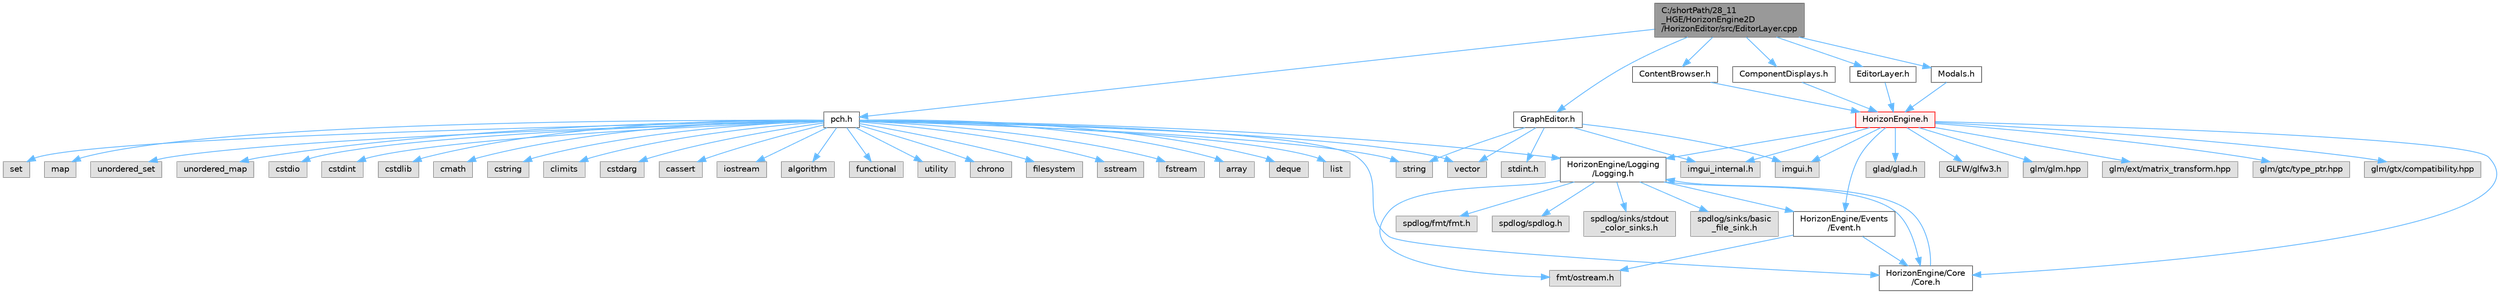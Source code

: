digraph "C:/shortPath/28_11_HGE/HorizonEngine2D/HorizonEditor/src/EditorLayer.cpp"
{
 // LATEX_PDF_SIZE
  bgcolor="transparent";
  edge [fontname=Helvetica,fontsize=10,labelfontname=Helvetica,labelfontsize=10];
  node [fontname=Helvetica,fontsize=10,shape=box,height=0.2,width=0.4];
  Node1 [label="C:/shortPath/28_11\l_HGE/HorizonEngine2D\l/HorizonEditor/src/EditorLayer.cpp",height=0.2,width=0.4,color="gray40", fillcolor="grey60", style="filled", fontcolor="black",tooltip=" "];
  Node1 -> Node2 [color="steelblue1",style="solid"];
  Node2 [label="pch.h",height=0.2,width=0.4,color="grey40", fillcolor="white", style="filled",URL="$pch_8h.html",tooltip=" "];
  Node2 -> Node3 [color="steelblue1",style="solid"];
  Node3 [label="cstdio",height=0.2,width=0.4,color="grey60", fillcolor="#E0E0E0", style="filled",tooltip=" "];
  Node2 -> Node4 [color="steelblue1",style="solid"];
  Node4 [label="cstdint",height=0.2,width=0.4,color="grey60", fillcolor="#E0E0E0", style="filled",tooltip=" "];
  Node2 -> Node5 [color="steelblue1",style="solid"];
  Node5 [label="cstdlib",height=0.2,width=0.4,color="grey60", fillcolor="#E0E0E0", style="filled",tooltip=" "];
  Node2 -> Node6 [color="steelblue1",style="solid"];
  Node6 [label="cmath",height=0.2,width=0.4,color="grey60", fillcolor="#E0E0E0", style="filled",tooltip=" "];
  Node2 -> Node7 [color="steelblue1",style="solid"];
  Node7 [label="cstring",height=0.2,width=0.4,color="grey60", fillcolor="#E0E0E0", style="filled",tooltip=" "];
  Node2 -> Node8 [color="steelblue1",style="solid"];
  Node8 [label="climits",height=0.2,width=0.4,color="grey60", fillcolor="#E0E0E0", style="filled",tooltip=" "];
  Node2 -> Node9 [color="steelblue1",style="solid"];
  Node9 [label="cstdarg",height=0.2,width=0.4,color="grey60", fillcolor="#E0E0E0", style="filled",tooltip=" "];
  Node2 -> Node10 [color="steelblue1",style="solid"];
  Node10 [label="cassert",height=0.2,width=0.4,color="grey60", fillcolor="#E0E0E0", style="filled",tooltip=" "];
  Node2 -> Node11 [color="steelblue1",style="solid"];
  Node11 [label="iostream",height=0.2,width=0.4,color="grey60", fillcolor="#E0E0E0", style="filled",tooltip=" "];
  Node2 -> Node12 [color="steelblue1",style="solid"];
  Node12 [label="algorithm",height=0.2,width=0.4,color="grey60", fillcolor="#E0E0E0", style="filled",tooltip=" "];
  Node2 -> Node13 [color="steelblue1",style="solid"];
  Node13 [label="functional",height=0.2,width=0.4,color="grey60", fillcolor="#E0E0E0", style="filled",tooltip=" "];
  Node2 -> Node14 [color="steelblue1",style="solid"];
  Node14 [label="utility",height=0.2,width=0.4,color="grey60", fillcolor="#E0E0E0", style="filled",tooltip=" "];
  Node2 -> Node15 [color="steelblue1",style="solid"];
  Node15 [label="chrono",height=0.2,width=0.4,color="grey60", fillcolor="#E0E0E0", style="filled",tooltip=" "];
  Node2 -> Node16 [color="steelblue1",style="solid"];
  Node16 [label="filesystem",height=0.2,width=0.4,color="grey60", fillcolor="#E0E0E0", style="filled",tooltip=" "];
  Node2 -> Node17 [color="steelblue1",style="solid"];
  Node17 [label="sstream",height=0.2,width=0.4,color="grey60", fillcolor="#E0E0E0", style="filled",tooltip=" "];
  Node2 -> Node18 [color="steelblue1",style="solid"];
  Node18 [label="fstream",height=0.2,width=0.4,color="grey60", fillcolor="#E0E0E0", style="filled",tooltip=" "];
  Node2 -> Node19 [color="steelblue1",style="solid"];
  Node19 [label="vector",height=0.2,width=0.4,color="grey60", fillcolor="#E0E0E0", style="filled",tooltip=" "];
  Node2 -> Node20 [color="steelblue1",style="solid"];
  Node20 [label="string",height=0.2,width=0.4,color="grey60", fillcolor="#E0E0E0", style="filled",tooltip=" "];
  Node2 -> Node21 [color="steelblue1",style="solid"];
  Node21 [label="array",height=0.2,width=0.4,color="grey60", fillcolor="#E0E0E0", style="filled",tooltip=" "];
  Node2 -> Node22 [color="steelblue1",style="solid"];
  Node22 [label="deque",height=0.2,width=0.4,color="grey60", fillcolor="#E0E0E0", style="filled",tooltip=" "];
  Node2 -> Node23 [color="steelblue1",style="solid"];
  Node23 [label="list",height=0.2,width=0.4,color="grey60", fillcolor="#E0E0E0", style="filled",tooltip=" "];
  Node2 -> Node24 [color="steelblue1",style="solid"];
  Node24 [label="set",height=0.2,width=0.4,color="grey60", fillcolor="#E0E0E0", style="filled",tooltip=" "];
  Node2 -> Node25 [color="steelblue1",style="solid"];
  Node25 [label="map",height=0.2,width=0.4,color="grey60", fillcolor="#E0E0E0", style="filled",tooltip=" "];
  Node2 -> Node26 [color="steelblue1",style="solid"];
  Node26 [label="unordered_set",height=0.2,width=0.4,color="grey60", fillcolor="#E0E0E0", style="filled",tooltip=" "];
  Node2 -> Node27 [color="steelblue1",style="solid"];
  Node27 [label="unordered_map",height=0.2,width=0.4,color="grey60", fillcolor="#E0E0E0", style="filled",tooltip=" "];
  Node2 -> Node28 [color="steelblue1",style="solid"];
  Node28 [label="HorizonEngine/Logging\l/Logging.h",height=0.2,width=0.4,color="grey40", fillcolor="white", style="filled",URL="$_logging_8h.html",tooltip=" "];
  Node28 -> Node29 [color="steelblue1",style="solid"];
  Node29 [label="HorizonEngine/Core\l/Core.h",height=0.2,width=0.4,color="grey40", fillcolor="white", style="filled",URL="$_core_8h.html",tooltip=" "];
  Node29 -> Node28 [color="steelblue1",style="solid"];
  Node28 -> Node30 [color="steelblue1",style="solid"];
  Node30 [label="spdlog/spdlog.h",height=0.2,width=0.4,color="grey60", fillcolor="#E0E0E0", style="filled",tooltip=" "];
  Node28 -> Node31 [color="steelblue1",style="solid"];
  Node31 [label="spdlog/sinks/stdout\l_color_sinks.h",height=0.2,width=0.4,color="grey60", fillcolor="#E0E0E0", style="filled",tooltip=" "];
  Node28 -> Node32 [color="steelblue1",style="solid"];
  Node32 [label="spdlog/sinks/basic\l_file_sink.h",height=0.2,width=0.4,color="grey60", fillcolor="#E0E0E0", style="filled",tooltip=" "];
  Node28 -> Node33 [color="steelblue1",style="solid"];
  Node33 [label="spdlog/fmt/fmt.h",height=0.2,width=0.4,color="grey60", fillcolor="#E0E0E0", style="filled",tooltip=" "];
  Node28 -> Node34 [color="steelblue1",style="solid"];
  Node34 [label="fmt/ostream.h",height=0.2,width=0.4,color="grey60", fillcolor="#E0E0E0", style="filled",tooltip=" "];
  Node28 -> Node35 [color="steelblue1",style="solid"];
  Node35 [label="HorizonEngine/Events\l/Event.h",height=0.2,width=0.4,color="grey40", fillcolor="white", style="filled",URL="$_event_8h.html",tooltip=" "];
  Node35 -> Node29 [color="steelblue1",style="solid"];
  Node35 -> Node34 [color="steelblue1",style="solid"];
  Node2 -> Node29 [color="steelblue1",style="solid"];
  Node1 -> Node36 [color="steelblue1",style="solid"];
  Node36 [label="EditorLayer.h",height=0.2,width=0.4,color="grey40", fillcolor="white", style="filled",URL="$_editor_layer_8h.html",tooltip=" "];
  Node36 -> Node37 [color="steelblue1",style="solid"];
  Node37 [label="HorizonEngine.h",height=0.2,width=0.4,color="red", fillcolor="#FFF0F0", style="filled",URL="$_horizon_engine_8h.html",tooltip=" "];
  Node37 -> Node38 [color="steelblue1",style="solid"];
  Node38 [label="glad/glad.h",height=0.2,width=0.4,color="grey60", fillcolor="#E0E0E0", style="filled",tooltip=" "];
  Node37 -> Node39 [color="steelblue1",style="solid"];
  Node39 [label="GLFW/glfw3.h",height=0.2,width=0.4,color="grey60", fillcolor="#E0E0E0", style="filled",tooltip=" "];
  Node37 -> Node40 [color="steelblue1",style="solid"];
  Node40 [label="glm/glm.hpp",height=0.2,width=0.4,color="grey60", fillcolor="#E0E0E0", style="filled",tooltip=" "];
  Node37 -> Node41 [color="steelblue1",style="solid"];
  Node41 [label="glm/ext/matrix_transform.hpp",height=0.2,width=0.4,color="grey60", fillcolor="#E0E0E0", style="filled",tooltip=" "];
  Node37 -> Node42 [color="steelblue1",style="solid"];
  Node42 [label="glm/gtc/type_ptr.hpp",height=0.2,width=0.4,color="grey60", fillcolor="#E0E0E0", style="filled",tooltip=" "];
  Node37 -> Node43 [color="steelblue1",style="solid"];
  Node43 [label="glm/gtx/compatibility.hpp",height=0.2,width=0.4,color="grey60", fillcolor="#E0E0E0", style="filled",tooltip=" "];
  Node37 -> Node44 [color="steelblue1",style="solid"];
  Node44 [label="imgui.h",height=0.2,width=0.4,color="grey60", fillcolor="#E0E0E0", style="filled",tooltip=" "];
  Node37 -> Node45 [color="steelblue1",style="solid"];
  Node45 [label="imgui_internal.h",height=0.2,width=0.4,color="grey60", fillcolor="#E0E0E0", style="filled",tooltip=" "];
  Node37 -> Node29 [color="steelblue1",style="solid"];
  Node37 -> Node28 [color="steelblue1",style="solid"];
  Node37 -> Node35 [color="steelblue1",style="solid"];
  Node1 -> Node101 [color="steelblue1",style="solid"];
  Node101 [label="GraphEditor.h",height=0.2,width=0.4,color="grey40", fillcolor="white", style="filled",URL="$_graph_editor_8h.html",tooltip=" "];
  Node101 -> Node19 [color="steelblue1",style="solid"];
  Node101 -> Node102 [color="steelblue1",style="solid"];
  Node102 [label="stdint.h",height=0.2,width=0.4,color="grey60", fillcolor="#E0E0E0", style="filled",tooltip=" "];
  Node101 -> Node20 [color="steelblue1",style="solid"];
  Node101 -> Node44 [color="steelblue1",style="solid"];
  Node101 -> Node45 [color="steelblue1",style="solid"];
  Node1 -> Node103 [color="steelblue1",style="solid"];
  Node103 [label="Modals.h",height=0.2,width=0.4,color="grey40", fillcolor="white", style="filled",URL="$_modals_8h.html",tooltip=" "];
  Node103 -> Node37 [color="steelblue1",style="solid"];
  Node1 -> Node104 [color="steelblue1",style="solid"];
  Node104 [label="ContentBrowser.h",height=0.2,width=0.4,color="grey40", fillcolor="white", style="filled",URL="$_content_browser_8h.html",tooltip=" "];
  Node104 -> Node37 [color="steelblue1",style="solid"];
  Node1 -> Node105 [color="steelblue1",style="solid"];
  Node105 [label="ComponentDisplays.h",height=0.2,width=0.4,color="grey40", fillcolor="white", style="filled",URL="$_component_displays_8h.html",tooltip=" "];
  Node105 -> Node37 [color="steelblue1",style="solid"];
}
